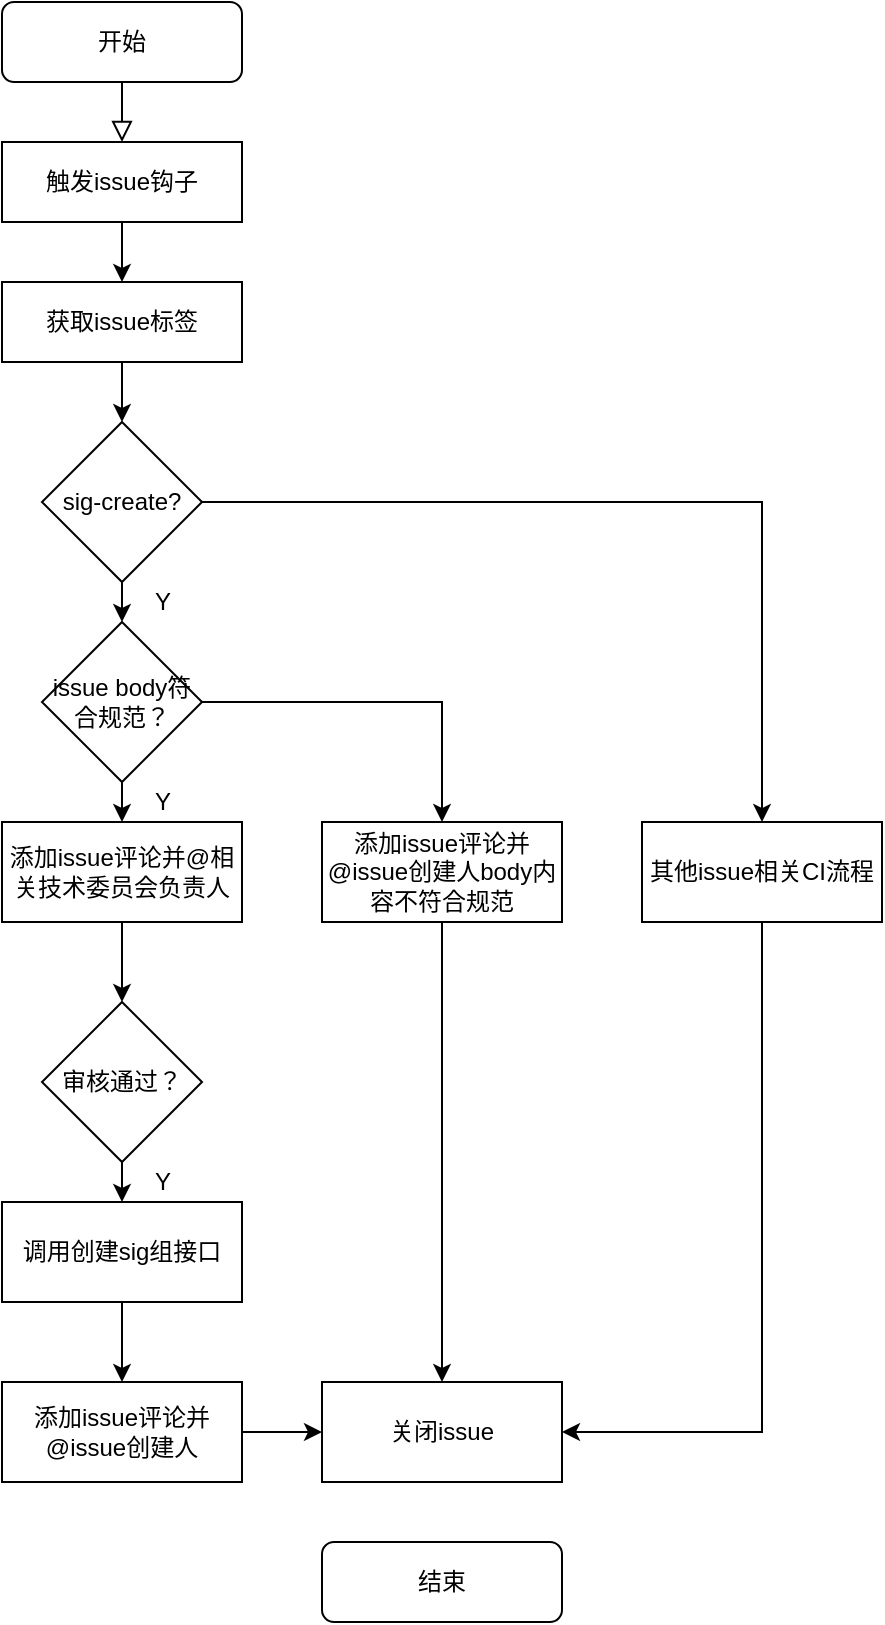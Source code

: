 <mxfile version="16.2.1" type="github">
  <diagram id="C5RBs43oDa-KdzZeNtuy" name="Page-1">
    <mxGraphModel dx="1422" dy="748" grid="1" gridSize="10" guides="1" tooltips="1" connect="1" arrows="1" fold="1" page="1" pageScale="1" pageWidth="827" pageHeight="1169" math="0" shadow="0">
      <root>
        <mxCell id="WIyWlLk6GJQsqaUBKTNV-0" />
        <mxCell id="WIyWlLk6GJQsqaUBKTNV-1" parent="WIyWlLk6GJQsqaUBKTNV-0" />
        <mxCell id="WIyWlLk6GJQsqaUBKTNV-2" value="" style="rounded=0;html=1;jettySize=auto;orthogonalLoop=1;fontSize=11;endArrow=block;endFill=0;endSize=8;strokeWidth=1;shadow=0;labelBackgroundColor=none;edgeStyle=orthogonalEdgeStyle;" parent="WIyWlLk6GJQsqaUBKTNV-1" source="WIyWlLk6GJQsqaUBKTNV-3" edge="1">
          <mxGeometry relative="1" as="geometry">
            <mxPoint x="220" y="170" as="targetPoint" />
          </mxGeometry>
        </mxCell>
        <mxCell id="WIyWlLk6GJQsqaUBKTNV-3" value="开始" style="rounded=1;whiteSpace=wrap;html=1;fontSize=12;glass=0;strokeWidth=1;shadow=0;" parent="WIyWlLk6GJQsqaUBKTNV-1" vertex="1">
          <mxGeometry x="160" y="100" width="120" height="40" as="geometry" />
        </mxCell>
        <mxCell id="M91LKLM4lBY4z5SCcWYf-3" style="edgeStyle=orthogonalEdgeStyle;rounded=0;orthogonalLoop=1;jettySize=auto;html=1;exitX=0.5;exitY=1;exitDx=0;exitDy=0;entryX=0.5;entryY=0;entryDx=0;entryDy=0;" parent="WIyWlLk6GJQsqaUBKTNV-1" source="M91LKLM4lBY4z5SCcWYf-1" target="M91LKLM4lBY4z5SCcWYf-2" edge="1">
          <mxGeometry relative="1" as="geometry" />
        </mxCell>
        <mxCell id="M91LKLM4lBY4z5SCcWYf-1" value="触发issue钩子" style="rounded=0;whiteSpace=wrap;html=1;" parent="WIyWlLk6GJQsqaUBKTNV-1" vertex="1">
          <mxGeometry x="160" y="170" width="120" height="40" as="geometry" />
        </mxCell>
        <mxCell id="M91LKLM4lBY4z5SCcWYf-7" style="edgeStyle=orthogonalEdgeStyle;rounded=0;orthogonalLoop=1;jettySize=auto;html=1;exitX=0.5;exitY=1;exitDx=0;exitDy=0;entryX=0.5;entryY=0;entryDx=0;entryDy=0;" parent="WIyWlLk6GJQsqaUBKTNV-1" source="M91LKLM4lBY4z5SCcWYf-2" target="M91LKLM4lBY4z5SCcWYf-4" edge="1">
          <mxGeometry relative="1" as="geometry" />
        </mxCell>
        <mxCell id="M91LKLM4lBY4z5SCcWYf-2" value="获取issue标签" style="rounded=0;whiteSpace=wrap;html=1;" parent="WIyWlLk6GJQsqaUBKTNV-1" vertex="1">
          <mxGeometry x="160" y="240" width="120" height="40" as="geometry" />
        </mxCell>
        <mxCell id="M91LKLM4lBY4z5SCcWYf-8" style="edgeStyle=orthogonalEdgeStyle;rounded=0;orthogonalLoop=1;jettySize=auto;html=1;exitX=0.5;exitY=1;exitDx=0;exitDy=0;entryX=0.5;entryY=0;entryDx=0;entryDy=0;" parent="WIyWlLk6GJQsqaUBKTNV-1" source="M91LKLM4lBY4z5SCcWYf-4" target="M91LKLM4lBY4z5SCcWYf-6" edge="1">
          <mxGeometry relative="1" as="geometry" />
        </mxCell>
        <mxCell id="8oBSU4zBzEwURioC2mM_-10" style="edgeStyle=orthogonalEdgeStyle;rounded=0;orthogonalLoop=1;jettySize=auto;html=1;exitX=1;exitY=0.5;exitDx=0;exitDy=0;entryX=0.5;entryY=0;entryDx=0;entryDy=0;" edge="1" parent="WIyWlLk6GJQsqaUBKTNV-1" source="M91LKLM4lBY4z5SCcWYf-4" target="8oBSU4zBzEwURioC2mM_-9">
          <mxGeometry relative="1" as="geometry" />
        </mxCell>
        <mxCell id="M91LKLM4lBY4z5SCcWYf-4" value="sig-create?" style="rhombus;whiteSpace=wrap;html=1;" parent="WIyWlLk6GJQsqaUBKTNV-1" vertex="1">
          <mxGeometry x="180" y="310" width="80" height="80" as="geometry" />
        </mxCell>
        <mxCell id="M91LKLM4lBY4z5SCcWYf-13" style="edgeStyle=orthogonalEdgeStyle;rounded=0;orthogonalLoop=1;jettySize=auto;html=1;exitX=0.5;exitY=1;exitDx=0;exitDy=0;entryX=0.5;entryY=0;entryDx=0;entryDy=0;" parent="WIyWlLk6GJQsqaUBKTNV-1" source="M91LKLM4lBY4z5SCcWYf-6" target="M91LKLM4lBY4z5SCcWYf-10" edge="1">
          <mxGeometry relative="1" as="geometry" />
        </mxCell>
        <mxCell id="M91LKLM4lBY4z5SCcWYf-16" style="edgeStyle=orthogonalEdgeStyle;rounded=0;orthogonalLoop=1;jettySize=auto;html=1;exitX=1;exitY=0.5;exitDx=0;exitDy=0;" parent="WIyWlLk6GJQsqaUBKTNV-1" source="M91LKLM4lBY4z5SCcWYf-6" target="M91LKLM4lBY4z5SCcWYf-15" edge="1">
          <mxGeometry relative="1" as="geometry" />
        </mxCell>
        <mxCell id="M91LKLM4lBY4z5SCcWYf-6" value="issue body符合规范？" style="rhombus;whiteSpace=wrap;html=1;" parent="WIyWlLk6GJQsqaUBKTNV-1" vertex="1">
          <mxGeometry x="180" y="410" width="80" height="80" as="geometry" />
        </mxCell>
        <mxCell id="M91LKLM4lBY4z5SCcWYf-14" style="edgeStyle=orthogonalEdgeStyle;rounded=0;orthogonalLoop=1;jettySize=auto;html=1;exitX=0.5;exitY=1;exitDx=0;exitDy=0;entryX=0.5;entryY=0;entryDx=0;entryDy=0;" parent="WIyWlLk6GJQsqaUBKTNV-1" source="M91LKLM4lBY4z5SCcWYf-10" target="M91LKLM4lBY4z5SCcWYf-12" edge="1">
          <mxGeometry relative="1" as="geometry" />
        </mxCell>
        <mxCell id="M91LKLM4lBY4z5SCcWYf-10" value="添加issue评论并@相关技术委员会负责人" style="rounded=0;whiteSpace=wrap;html=1;" parent="WIyWlLk6GJQsqaUBKTNV-1" vertex="1">
          <mxGeometry x="160" y="510" width="120" height="50" as="geometry" />
        </mxCell>
        <mxCell id="8oBSU4zBzEwURioC2mM_-5" style="edgeStyle=orthogonalEdgeStyle;rounded=0;orthogonalLoop=1;jettySize=auto;html=1;exitX=0.5;exitY=1;exitDx=0;exitDy=0;entryX=0.5;entryY=0;entryDx=0;entryDy=0;" edge="1" parent="WIyWlLk6GJQsqaUBKTNV-1" source="M91LKLM4lBY4z5SCcWYf-12" target="8oBSU4zBzEwURioC2mM_-1">
          <mxGeometry relative="1" as="geometry" />
        </mxCell>
        <mxCell id="M91LKLM4lBY4z5SCcWYf-12" value="审核通过？" style="rhombus;whiteSpace=wrap;html=1;" parent="WIyWlLk6GJQsqaUBKTNV-1" vertex="1">
          <mxGeometry x="180" y="600" width="80" height="80" as="geometry" />
        </mxCell>
        <mxCell id="8oBSU4zBzEwURioC2mM_-6" style="edgeStyle=orthogonalEdgeStyle;rounded=0;orthogonalLoop=1;jettySize=auto;html=1;exitX=0.5;exitY=1;exitDx=0;exitDy=0;entryX=0.5;entryY=0;entryDx=0;entryDy=0;" edge="1" parent="WIyWlLk6GJQsqaUBKTNV-1" source="M91LKLM4lBY4z5SCcWYf-15" target="8oBSU4zBzEwURioC2mM_-0">
          <mxGeometry relative="1" as="geometry" />
        </mxCell>
        <mxCell id="M91LKLM4lBY4z5SCcWYf-15" value="添加issue评论并@issue创建人body内容不符合规范" style="rounded=0;whiteSpace=wrap;html=1;" parent="WIyWlLk6GJQsqaUBKTNV-1" vertex="1">
          <mxGeometry x="320" y="510" width="120" height="50" as="geometry" />
        </mxCell>
        <mxCell id="8oBSU4zBzEwURioC2mM_-0" value="关闭issue" style="rounded=0;whiteSpace=wrap;html=1;" vertex="1" parent="WIyWlLk6GJQsqaUBKTNV-1">
          <mxGeometry x="320" y="790" width="120" height="50" as="geometry" />
        </mxCell>
        <mxCell id="8oBSU4zBzEwURioC2mM_-4" style="edgeStyle=orthogonalEdgeStyle;rounded=0;orthogonalLoop=1;jettySize=auto;html=1;exitX=0.5;exitY=1;exitDx=0;exitDy=0;entryX=0.5;entryY=0;entryDx=0;entryDy=0;" edge="1" parent="WIyWlLk6GJQsqaUBKTNV-1" source="8oBSU4zBzEwURioC2mM_-1" target="8oBSU4zBzEwURioC2mM_-2">
          <mxGeometry relative="1" as="geometry" />
        </mxCell>
        <mxCell id="8oBSU4zBzEwURioC2mM_-1" value="调用创建sig组接口" style="rounded=0;whiteSpace=wrap;html=1;" vertex="1" parent="WIyWlLk6GJQsqaUBKTNV-1">
          <mxGeometry x="160" y="700" width="120" height="50" as="geometry" />
        </mxCell>
        <mxCell id="8oBSU4zBzEwURioC2mM_-3" style="edgeStyle=orthogonalEdgeStyle;rounded=0;orthogonalLoop=1;jettySize=auto;html=1;exitX=1;exitY=0.5;exitDx=0;exitDy=0;" edge="1" parent="WIyWlLk6GJQsqaUBKTNV-1" source="8oBSU4zBzEwURioC2mM_-2" target="8oBSU4zBzEwURioC2mM_-0">
          <mxGeometry relative="1" as="geometry" />
        </mxCell>
        <mxCell id="8oBSU4zBzEwURioC2mM_-2" value="添加issue评论并@issue创建人" style="rounded=0;whiteSpace=wrap;html=1;" vertex="1" parent="WIyWlLk6GJQsqaUBKTNV-1">
          <mxGeometry x="160" y="790" width="120" height="50" as="geometry" />
        </mxCell>
        <mxCell id="8oBSU4zBzEwURioC2mM_-11" style="edgeStyle=orthogonalEdgeStyle;rounded=0;orthogonalLoop=1;jettySize=auto;html=1;exitX=0.5;exitY=1;exitDx=0;exitDy=0;entryX=1;entryY=0.5;entryDx=0;entryDy=0;" edge="1" parent="WIyWlLk6GJQsqaUBKTNV-1" source="8oBSU4zBzEwURioC2mM_-9" target="8oBSU4zBzEwURioC2mM_-0">
          <mxGeometry relative="1" as="geometry" />
        </mxCell>
        <mxCell id="8oBSU4zBzEwURioC2mM_-9" value="其他issue相关CI流程" style="rounded=0;whiteSpace=wrap;html=1;" vertex="1" parent="WIyWlLk6GJQsqaUBKTNV-1">
          <mxGeometry x="480" y="510" width="120" height="50" as="geometry" />
        </mxCell>
        <mxCell id="8oBSU4zBzEwURioC2mM_-12" value="结束" style="rounded=1;whiteSpace=wrap;html=1;fontSize=12;glass=0;strokeWidth=1;shadow=0;" vertex="1" parent="WIyWlLk6GJQsqaUBKTNV-1">
          <mxGeometry x="320" y="870" width="120" height="40" as="geometry" />
        </mxCell>
        <mxCell id="8oBSU4zBzEwURioC2mM_-13" value="Y" style="text;html=1;align=center;verticalAlign=middle;resizable=0;points=[];autosize=1;strokeColor=none;fillColor=none;" vertex="1" parent="WIyWlLk6GJQsqaUBKTNV-1">
          <mxGeometry x="230" y="390" width="20" height="20" as="geometry" />
        </mxCell>
        <mxCell id="8oBSU4zBzEwURioC2mM_-16" value="Y" style="text;html=1;align=center;verticalAlign=middle;resizable=0;points=[];autosize=1;strokeColor=none;fillColor=none;" vertex="1" parent="WIyWlLk6GJQsqaUBKTNV-1">
          <mxGeometry x="230" y="490" width="20" height="20" as="geometry" />
        </mxCell>
        <mxCell id="8oBSU4zBzEwURioC2mM_-18" value="Y" style="text;html=1;align=center;verticalAlign=middle;resizable=0;points=[];autosize=1;strokeColor=none;fillColor=none;" vertex="1" parent="WIyWlLk6GJQsqaUBKTNV-1">
          <mxGeometry x="230" y="680" width="20" height="20" as="geometry" />
        </mxCell>
      </root>
    </mxGraphModel>
  </diagram>
</mxfile>

